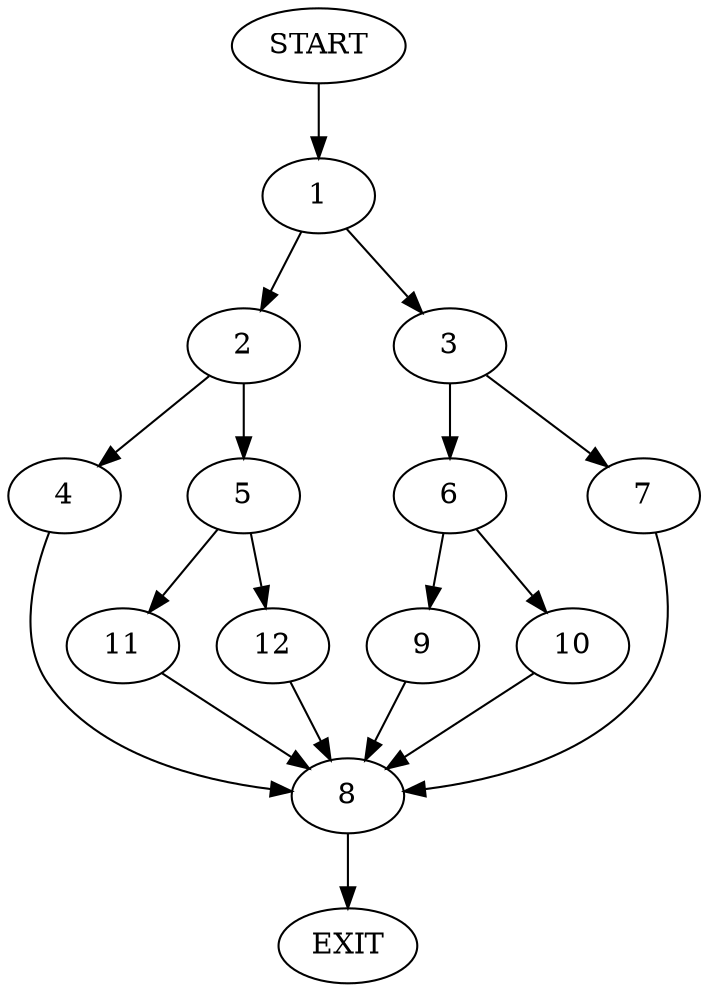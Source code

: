 digraph {
0 [label="START"]
13 [label="EXIT"]
0 -> 1
1 -> 2
1 -> 3
2 -> 4
2 -> 5
3 -> 6
3 -> 7
7 -> 8
6 -> 9
6 -> 10
8 -> 13
10 -> 8
9 -> 8
4 -> 8
5 -> 11
5 -> 12
11 -> 8
12 -> 8
}
